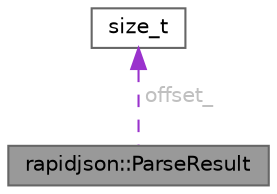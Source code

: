 digraph "rapidjson::ParseResult"
{
 // LATEX_PDF_SIZE
  bgcolor="transparent";
  edge [fontname=Helvetica,fontsize=10,labelfontname=Helvetica,labelfontsize=10];
  node [fontname=Helvetica,fontsize=10,shape=box,height=0.2,width=0.4];
  Node1 [id="Node000001",label="rapidjson::ParseResult",height=0.2,width=0.4,color="gray40", fillcolor="grey60", style="filled", fontcolor="black",tooltip="Result of parsing (wraps ParseErrorCode)"];
  Node2 -> Node1 [id="edge1_Node000001_Node000002",dir="back",color="darkorchid3",style="dashed",tooltip=" ",label=" offset_",fontcolor="grey" ];
  Node2 [id="Node000002",label="size_t",height=0.2,width=0.4,color="gray40", fillcolor="white", style="filled",tooltip=" "];
}
